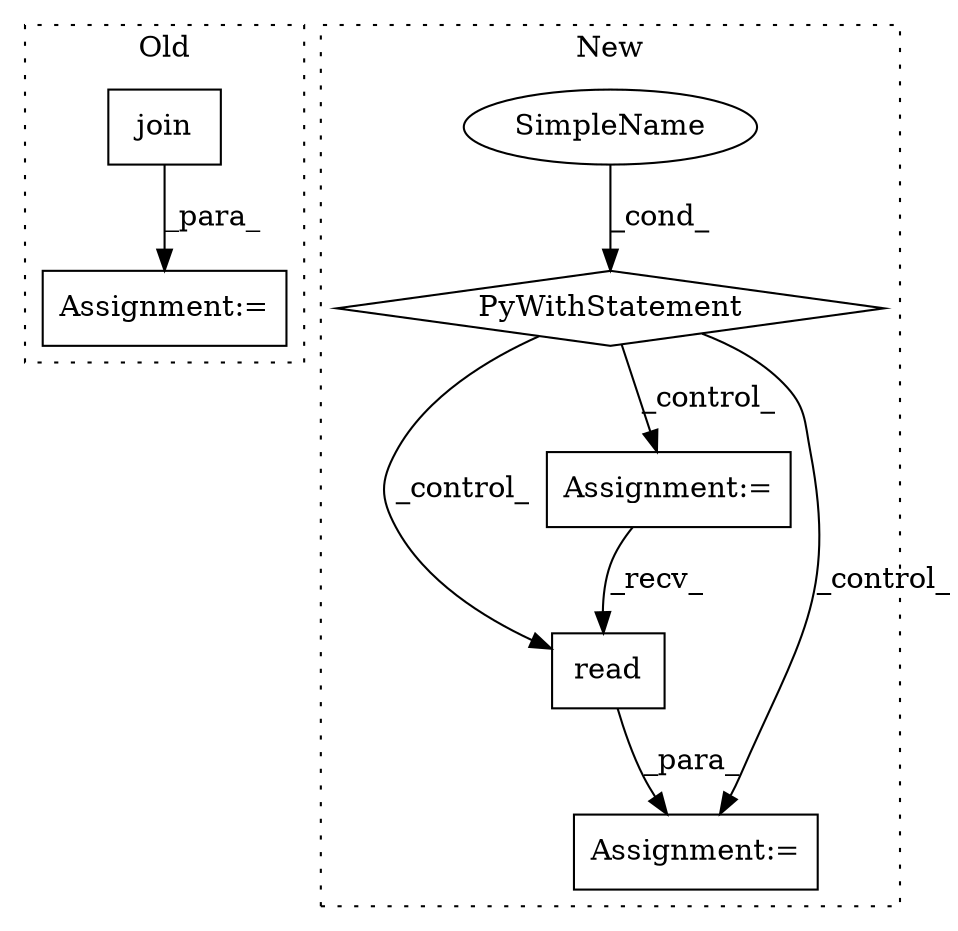digraph G {
subgraph cluster0 {
1 [label="join" a="32" s="970,1006" l="5,1" shape="box"];
7 [label="Assignment:=" a="7" s="961" l="1" shape="box"];
label = "Old";
style="dotted";
}
subgraph cluster1 {
2 [label="read" a="32" s="431" l="6" shape="box"];
3 [label="Assignment:=" a="7" s="428" l="1" shape="box"];
4 [label="SimpleName" a="42" s="" l="" shape="ellipse"];
5 [label="Assignment:=" a="7" s="403" l="1" shape="box"];
6 [label="PyWithStatement" a="104" s="350,386" l="10,2" shape="diamond"];
label = "New";
style="dotted";
}
1 -> 7 [label="_para_"];
2 -> 3 [label="_para_"];
4 -> 6 [label="_cond_"];
5 -> 2 [label="_recv_"];
6 -> 5 [label="_control_"];
6 -> 2 [label="_control_"];
6 -> 3 [label="_control_"];
}